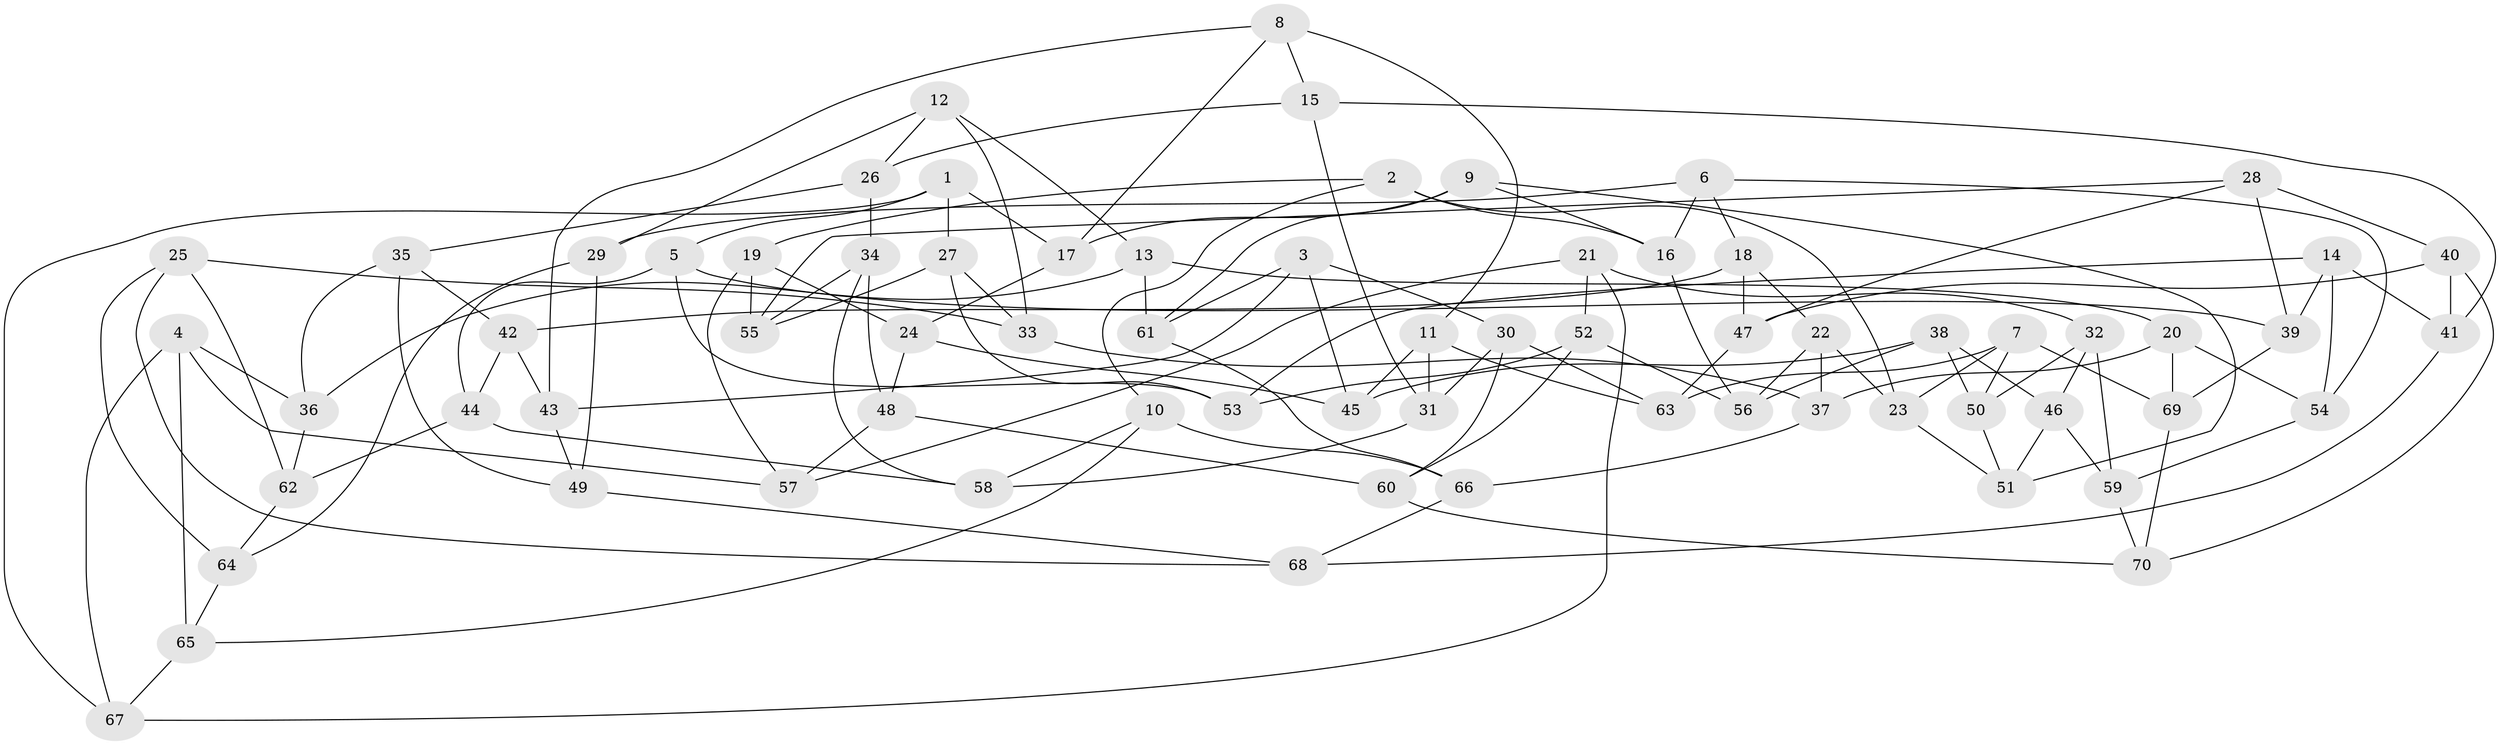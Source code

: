 // Generated by graph-tools (version 1.1) at 2025/27/03/09/25 03:27:01]
// undirected, 70 vertices, 140 edges
graph export_dot {
graph [start="1"]
  node [color=gray90,style=filled];
  1;
  2;
  3;
  4;
  5;
  6;
  7;
  8;
  9;
  10;
  11;
  12;
  13;
  14;
  15;
  16;
  17;
  18;
  19;
  20;
  21;
  22;
  23;
  24;
  25;
  26;
  27;
  28;
  29;
  30;
  31;
  32;
  33;
  34;
  35;
  36;
  37;
  38;
  39;
  40;
  41;
  42;
  43;
  44;
  45;
  46;
  47;
  48;
  49;
  50;
  51;
  52;
  53;
  54;
  55;
  56;
  57;
  58;
  59;
  60;
  61;
  62;
  63;
  64;
  65;
  66;
  67;
  68;
  69;
  70;
  1 -- 67;
  1 -- 27;
  1 -- 5;
  1 -- 17;
  2 -- 19;
  2 -- 16;
  2 -- 10;
  2 -- 23;
  3 -- 45;
  3 -- 43;
  3 -- 30;
  3 -- 61;
  4 -- 36;
  4 -- 65;
  4 -- 57;
  4 -- 67;
  5 -- 44;
  5 -- 39;
  5 -- 53;
  6 -- 29;
  6 -- 16;
  6 -- 18;
  6 -- 54;
  7 -- 63;
  7 -- 69;
  7 -- 50;
  7 -- 23;
  8 -- 15;
  8 -- 43;
  8 -- 11;
  8 -- 17;
  9 -- 16;
  9 -- 51;
  9 -- 61;
  9 -- 17;
  10 -- 58;
  10 -- 65;
  10 -- 66;
  11 -- 31;
  11 -- 45;
  11 -- 63;
  12 -- 13;
  12 -- 29;
  12 -- 26;
  12 -- 33;
  13 -- 61;
  13 -- 36;
  13 -- 20;
  14 -- 41;
  14 -- 54;
  14 -- 53;
  14 -- 39;
  15 -- 31;
  15 -- 41;
  15 -- 26;
  16 -- 56;
  17 -- 24;
  18 -- 42;
  18 -- 47;
  18 -- 22;
  19 -- 55;
  19 -- 57;
  19 -- 24;
  20 -- 54;
  20 -- 37;
  20 -- 69;
  21 -- 52;
  21 -- 57;
  21 -- 32;
  21 -- 67;
  22 -- 56;
  22 -- 37;
  22 -- 23;
  23 -- 51;
  24 -- 48;
  24 -- 45;
  25 -- 64;
  25 -- 68;
  25 -- 62;
  25 -- 33;
  26 -- 34;
  26 -- 35;
  27 -- 33;
  27 -- 55;
  27 -- 53;
  28 -- 39;
  28 -- 55;
  28 -- 40;
  28 -- 47;
  29 -- 64;
  29 -- 49;
  30 -- 60;
  30 -- 31;
  30 -- 63;
  31 -- 58;
  32 -- 46;
  32 -- 50;
  32 -- 59;
  33 -- 37;
  34 -- 58;
  34 -- 55;
  34 -- 48;
  35 -- 49;
  35 -- 36;
  35 -- 42;
  36 -- 62;
  37 -- 66;
  38 -- 45;
  38 -- 56;
  38 -- 50;
  38 -- 46;
  39 -- 69;
  40 -- 47;
  40 -- 41;
  40 -- 70;
  41 -- 68;
  42 -- 44;
  42 -- 43;
  43 -- 49;
  44 -- 62;
  44 -- 58;
  46 -- 59;
  46 -- 51;
  47 -- 63;
  48 -- 60;
  48 -- 57;
  49 -- 68;
  50 -- 51;
  52 -- 60;
  52 -- 53;
  52 -- 56;
  54 -- 59;
  59 -- 70;
  60 -- 70;
  61 -- 66;
  62 -- 64;
  64 -- 65;
  65 -- 67;
  66 -- 68;
  69 -- 70;
}
